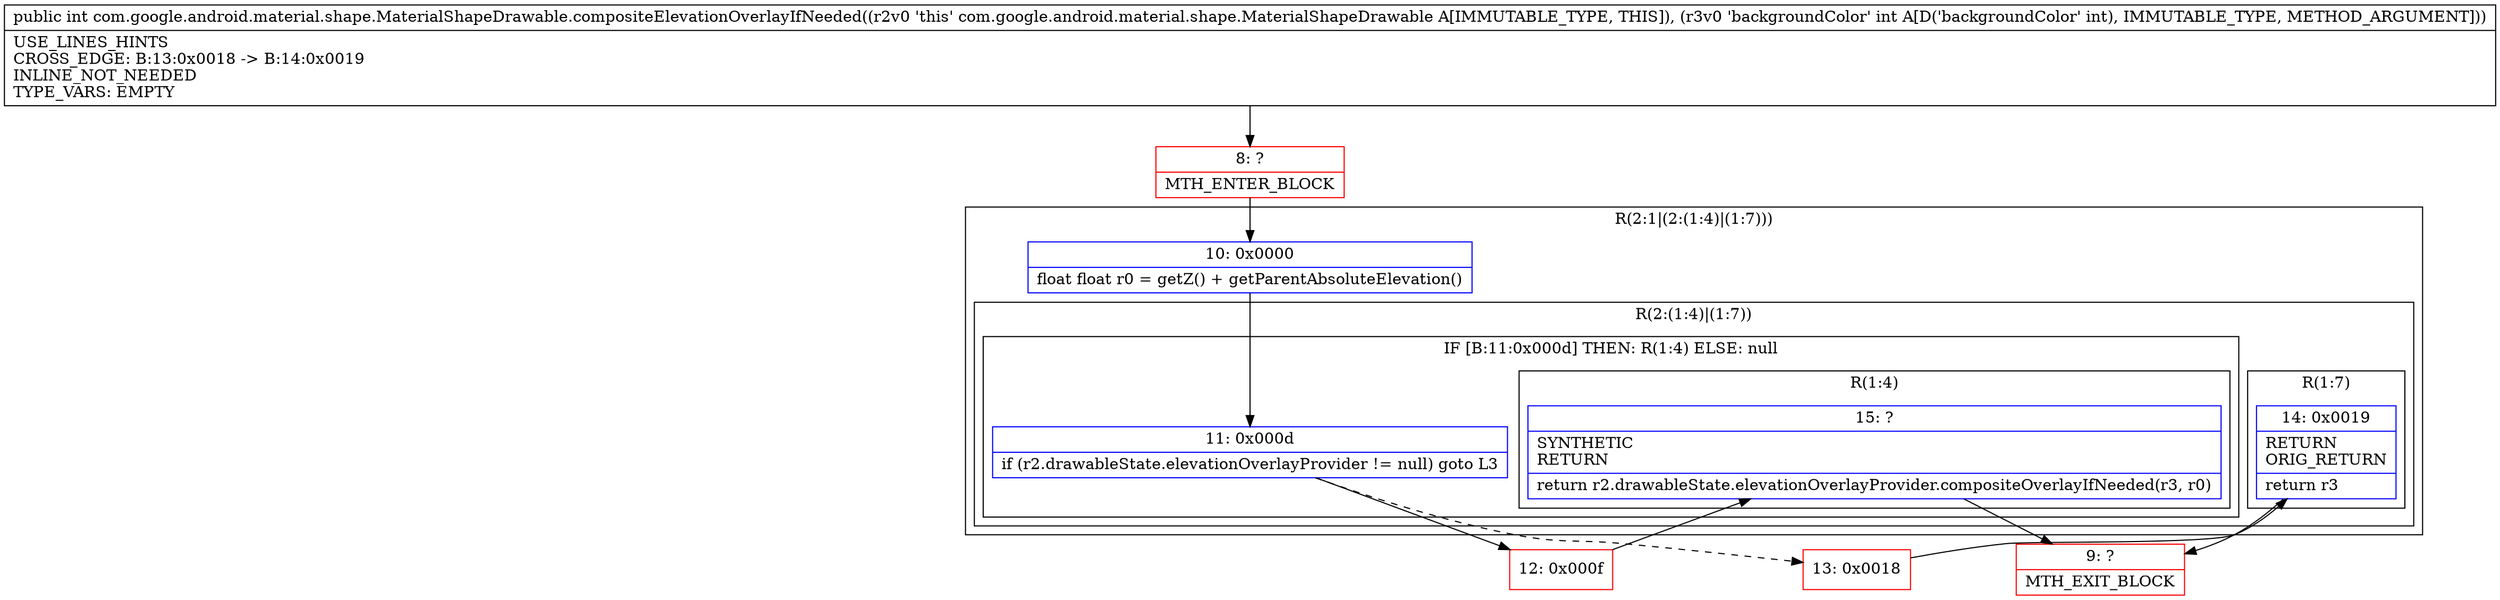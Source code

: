 digraph "CFG forcom.google.android.material.shape.MaterialShapeDrawable.compositeElevationOverlayIfNeeded(I)I" {
subgraph cluster_Region_2008045543 {
label = "R(2:1|(2:(1:4)|(1:7)))";
node [shape=record,color=blue];
Node_10 [shape=record,label="{10\:\ 0x0000|float float r0 = getZ() + getParentAbsoluteElevation()\l}"];
subgraph cluster_Region_1168396272 {
label = "R(2:(1:4)|(1:7))";
node [shape=record,color=blue];
subgraph cluster_IfRegion_1272446259 {
label = "IF [B:11:0x000d] THEN: R(1:4) ELSE: null";
node [shape=record,color=blue];
Node_11 [shape=record,label="{11\:\ 0x000d|if (r2.drawableState.elevationOverlayProvider != null) goto L3\l}"];
subgraph cluster_Region_51330825 {
label = "R(1:4)";
node [shape=record,color=blue];
Node_15 [shape=record,label="{15\:\ ?|SYNTHETIC\lRETURN\l|return r2.drawableState.elevationOverlayProvider.compositeOverlayIfNeeded(r3, r0)\l}"];
}
}
subgraph cluster_Region_13744394 {
label = "R(1:7)";
node [shape=record,color=blue];
Node_14 [shape=record,label="{14\:\ 0x0019|RETURN\lORIG_RETURN\l|return r3\l}"];
}
}
}
Node_8 [shape=record,color=red,label="{8\:\ ?|MTH_ENTER_BLOCK\l}"];
Node_12 [shape=record,color=red,label="{12\:\ 0x000f}"];
Node_9 [shape=record,color=red,label="{9\:\ ?|MTH_EXIT_BLOCK\l}"];
Node_13 [shape=record,color=red,label="{13\:\ 0x0018}"];
MethodNode[shape=record,label="{public int com.google.android.material.shape.MaterialShapeDrawable.compositeElevationOverlayIfNeeded((r2v0 'this' com.google.android.material.shape.MaterialShapeDrawable A[IMMUTABLE_TYPE, THIS]), (r3v0 'backgroundColor' int A[D('backgroundColor' int), IMMUTABLE_TYPE, METHOD_ARGUMENT]))  | USE_LINES_HINTS\lCROSS_EDGE: B:13:0x0018 \-\> B:14:0x0019\lINLINE_NOT_NEEDED\lTYPE_VARS: EMPTY\l}"];
MethodNode -> Node_8;Node_10 -> Node_11;
Node_11 -> Node_12;
Node_11 -> Node_13[style=dashed];
Node_15 -> Node_9;
Node_14 -> Node_9;
Node_8 -> Node_10;
Node_12 -> Node_15;
Node_13 -> Node_14;
}

